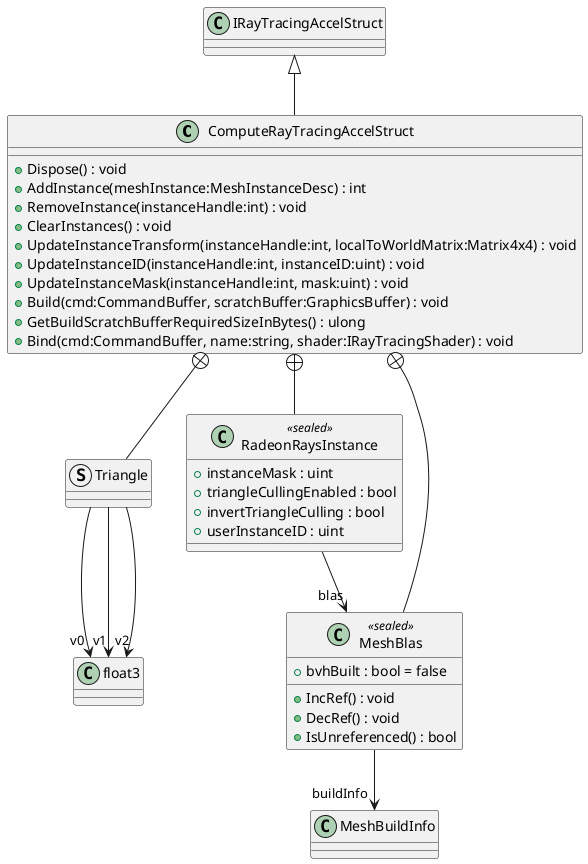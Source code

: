 @startuml
class ComputeRayTracingAccelStruct {
    + Dispose() : void
    + AddInstance(meshInstance:MeshInstanceDesc) : int
    + RemoveInstance(instanceHandle:int) : void
    + ClearInstances() : void
    + UpdateInstanceTransform(instanceHandle:int, localToWorldMatrix:Matrix4x4) : void
    + UpdateInstanceID(instanceHandle:int, instanceID:uint) : void
    + UpdateInstanceMask(instanceHandle:int, mask:uint) : void
    + Build(cmd:CommandBuffer, scratchBuffer:GraphicsBuffer) : void
    + GetBuildScratchBufferRequiredSizeInBytes() : ulong
    + Bind(cmd:CommandBuffer, name:string, shader:IRayTracingShader) : void
}
struct Triangle {
}
class RadeonRaysInstance <<sealed>> {
    + instanceMask : uint
    + triangleCullingEnabled : bool
    + invertTriangleCulling : bool
    + userInstanceID : uint
}
class MeshBlas <<sealed>> {
    + bvhBuilt : bool = false
    + IncRef() : void
    + DecRef() : void
    + IsUnreferenced() : bool
}
IRayTracingAccelStruct <|-- ComputeRayTracingAccelStruct
ComputeRayTracingAccelStruct +-- Triangle
Triangle --> "v0" float3
Triangle --> "v1" float3
Triangle --> "v2" float3
ComputeRayTracingAccelStruct +-- RadeonRaysInstance
RadeonRaysInstance --> "blas" MeshBlas
ComputeRayTracingAccelStruct +-- MeshBlas
MeshBlas --> "buildInfo" MeshBuildInfo
@enduml
